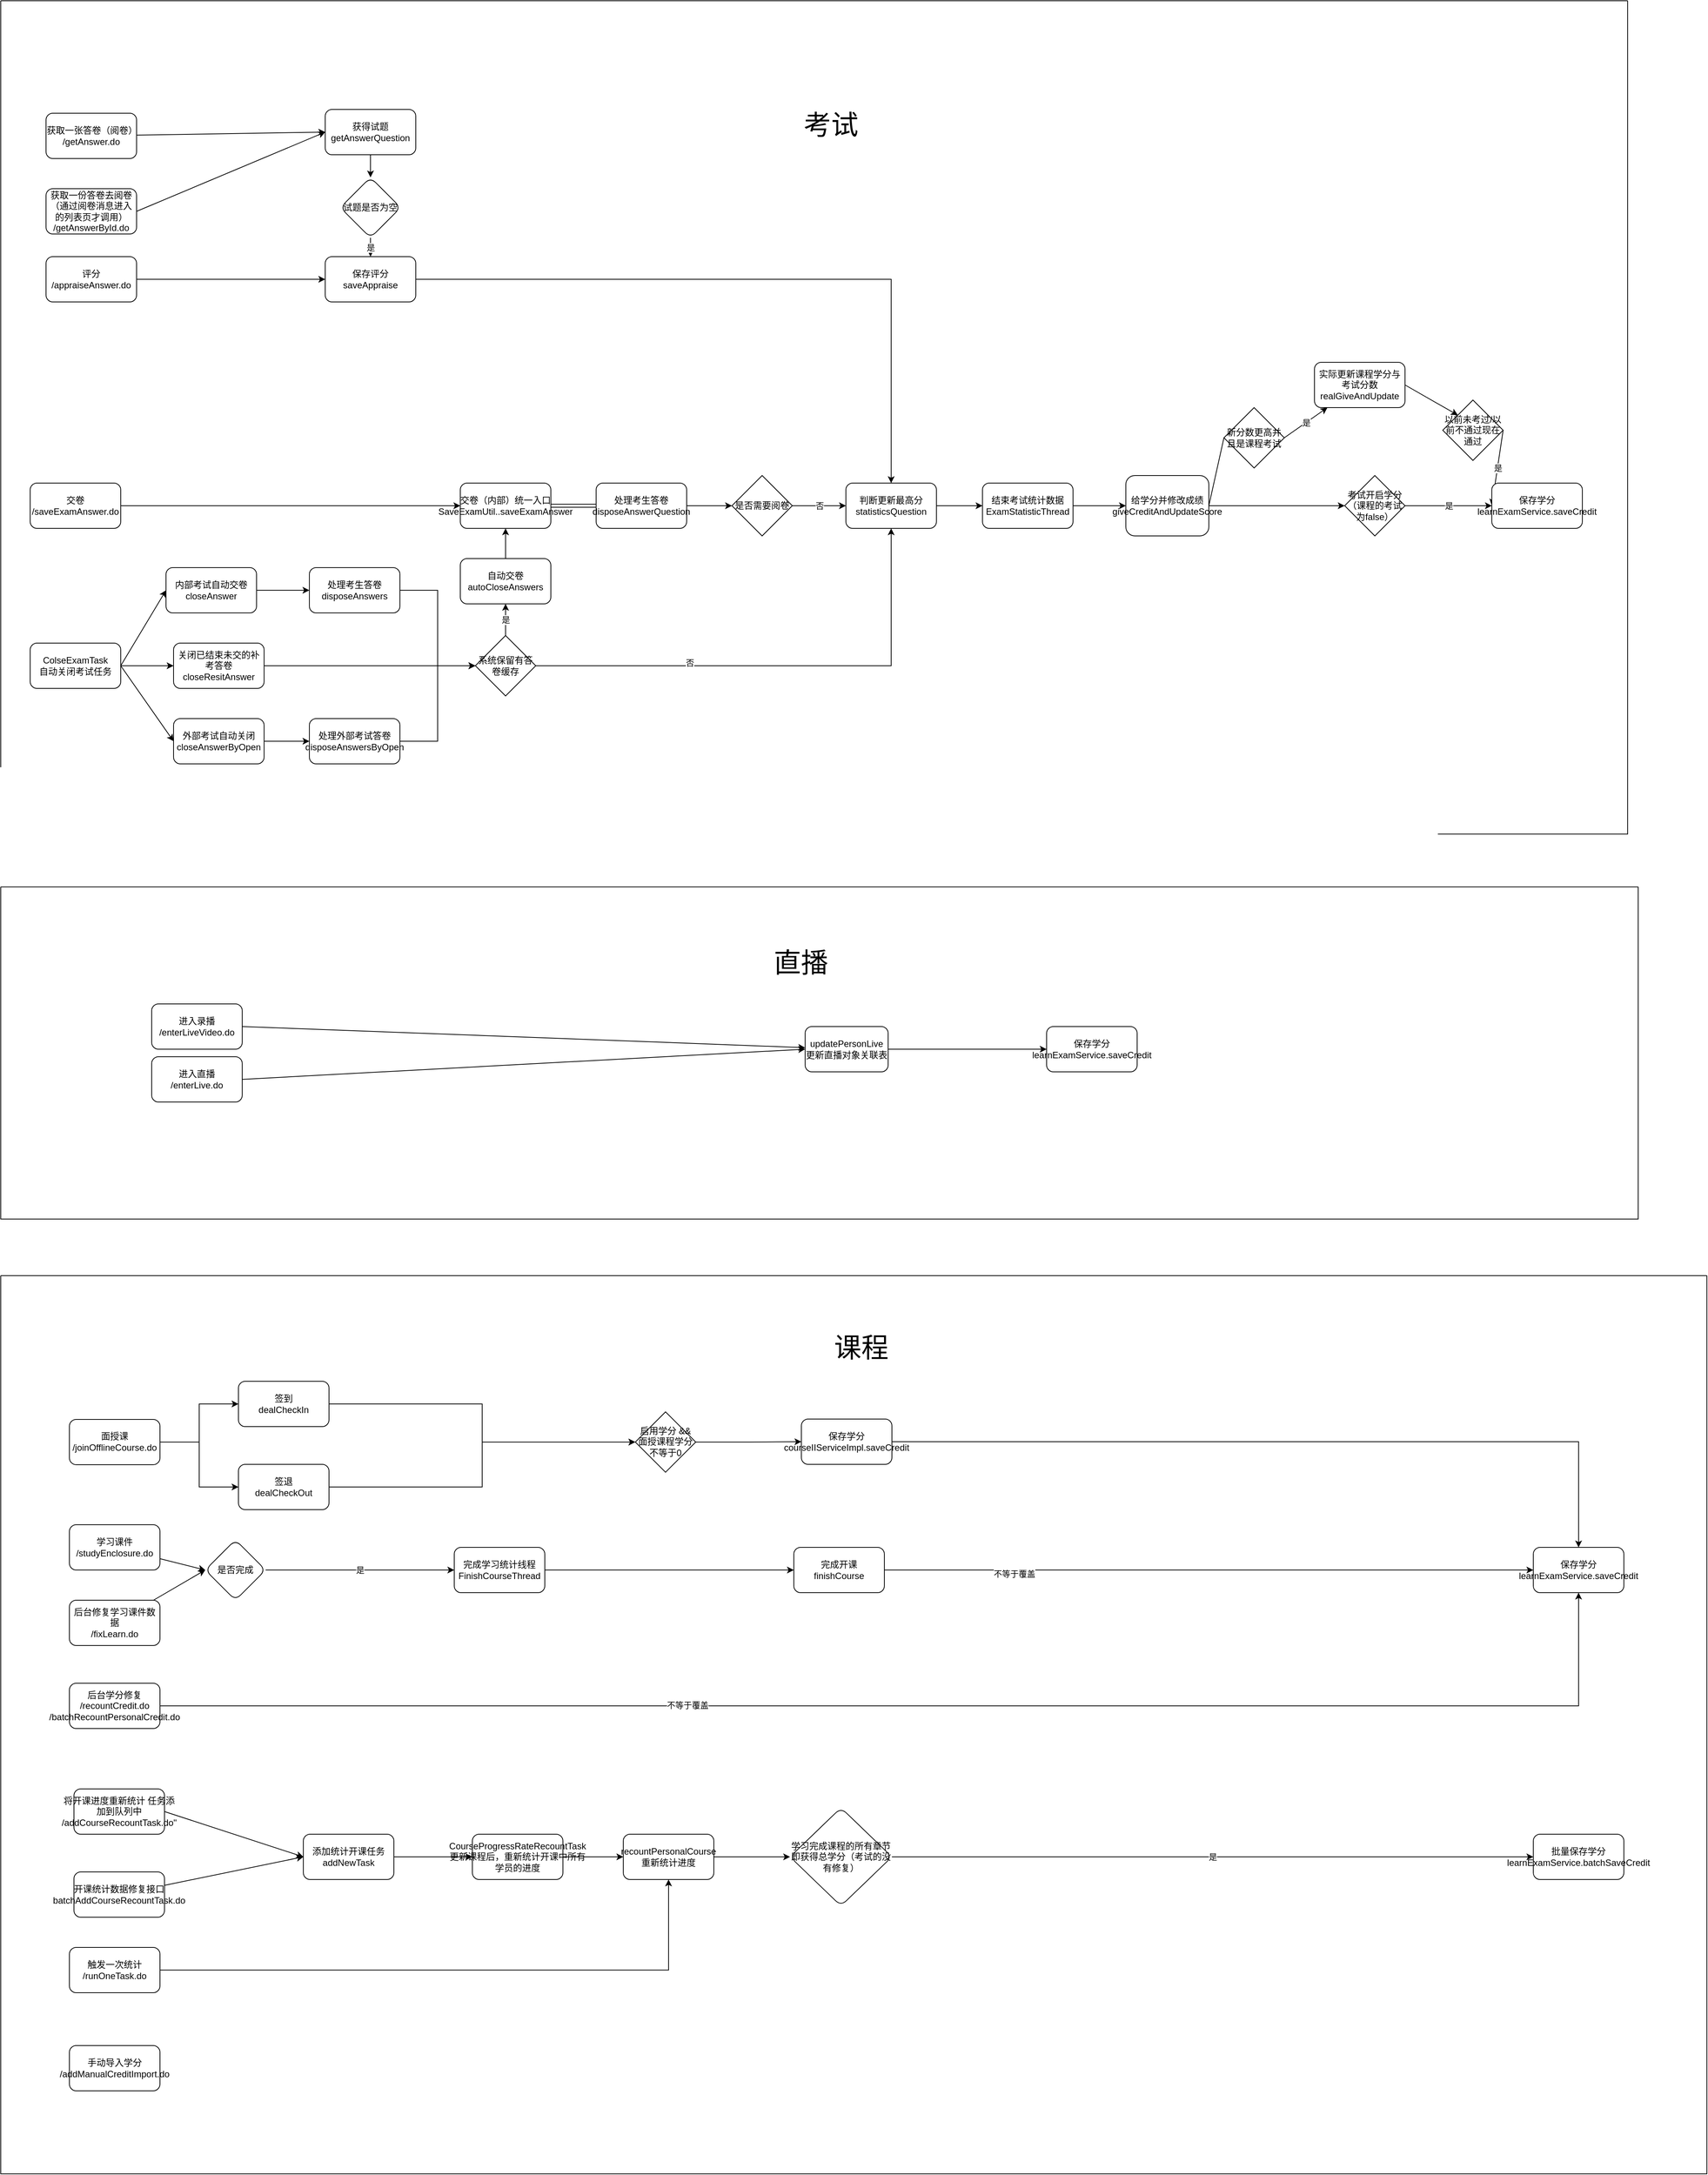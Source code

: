 <mxfile version="20.4.1" type="github">
  <diagram id="C5RBs43oDa-KdzZeNtuy" name="Page-1">
    <mxGraphModel dx="2310" dy="1950" grid="1" gridSize="10" guides="1" tooltips="1" connect="1" arrows="1" fold="1" page="1" pageScale="1" pageWidth="827" pageHeight="1169" math="0" shadow="0">
      <root>
        <mxCell id="WIyWlLk6GJQsqaUBKTNV-0" />
        <mxCell id="WIyWlLk6GJQsqaUBKTNV-1" parent="WIyWlLk6GJQsqaUBKTNV-0" />
        <mxCell id="8mMa-AUoAhSqoS-cGCmm-24" value="" style="swimlane;startSize=0;" vertex="1" parent="WIyWlLk6GJQsqaUBKTNV-1">
          <mxGeometry x="-100" y="-1104" width="2156" height="1104" as="geometry" />
        </mxCell>
        <mxCell id="YpZg7sOVD0JztThVLLUV-2" value="&lt;div&gt;获取一张答卷（阅卷）&lt;/div&gt;&lt;div&gt;/getAnswer.do&lt;/div&gt;" style="whiteSpace=wrap;html=1;rounded=1;glass=0;strokeWidth=1;shadow=0;" parent="8mMa-AUoAhSqoS-cGCmm-24" vertex="1">
          <mxGeometry x="60" y="149" width="120" height="60" as="geometry" />
        </mxCell>
        <mxCell id="YpZg7sOVD0JztThVLLUV-4" value="获取一份答卷去阅卷（通过阅卷消息进入的列表页才调用）&#xa;/getAnswerById.do" style="whiteSpace=wrap;html=1;rounded=1;glass=0;strokeWidth=1;shadow=0;" parent="8mMa-AUoAhSqoS-cGCmm-24" vertex="1">
          <mxGeometry x="60" y="249" width="120" height="60" as="geometry" />
        </mxCell>
        <mxCell id="YpZg7sOVD0JztThVLLUV-9" value="获得试题getAnswerQuestion" style="rounded=1;whiteSpace=wrap;html=1;" parent="8mMa-AUoAhSqoS-cGCmm-24" vertex="1">
          <mxGeometry x="430" y="144" width="120" height="60" as="geometry" />
        </mxCell>
        <mxCell id="YpZg7sOVD0JztThVLLUV-20" style="edgeStyle=none;rounded=0;orthogonalLoop=1;jettySize=auto;html=1;entryX=0;entryY=0.5;entryDx=0;entryDy=0;" parent="8mMa-AUoAhSqoS-cGCmm-24" source="YpZg7sOVD0JztThVLLUV-2" target="YpZg7sOVD0JztThVLLUV-9" edge="1">
          <mxGeometry relative="1" as="geometry" />
        </mxCell>
        <mxCell id="YpZg7sOVD0JztThVLLUV-21" style="edgeStyle=none;rounded=0;orthogonalLoop=1;jettySize=auto;html=1;exitX=1;exitY=0.5;exitDx=0;exitDy=0;entryX=0;entryY=0.5;entryDx=0;entryDy=0;" parent="8mMa-AUoAhSqoS-cGCmm-24" source="YpZg7sOVD0JztThVLLUV-4" target="YpZg7sOVD0JztThVLLUV-9" edge="1">
          <mxGeometry relative="1" as="geometry">
            <mxPoint x="576" y="169" as="targetPoint" />
          </mxGeometry>
        </mxCell>
        <mxCell id="YpZg7sOVD0JztThVLLUV-12" value="试题是否为空" style="rhombus;whiteSpace=wrap;html=1;rounded=1;" parent="8mMa-AUoAhSqoS-cGCmm-24" vertex="1">
          <mxGeometry x="450" y="234" width="80" height="80" as="geometry" />
        </mxCell>
        <mxCell id="YpZg7sOVD0JztThVLLUV-13" value="" style="edgeStyle=none;rounded=0;orthogonalLoop=1;jettySize=auto;html=1;" parent="8mMa-AUoAhSqoS-cGCmm-24" source="YpZg7sOVD0JztThVLLUV-9" target="YpZg7sOVD0JztThVLLUV-12" edge="1">
          <mxGeometry relative="1" as="geometry" />
        </mxCell>
        <mxCell id="YpZg7sOVD0JztThVLLUV-14" value="保存评分saveAppraise" style="whiteSpace=wrap;html=1;rounded=1;" parent="8mMa-AUoAhSqoS-cGCmm-24" vertex="1">
          <mxGeometry x="430" y="339" width="120" height="60" as="geometry" />
        </mxCell>
        <mxCell id="YpZg7sOVD0JztThVLLUV-15" value="是" style="edgeStyle=none;rounded=0;orthogonalLoop=1;jettySize=auto;html=1;" parent="8mMa-AUoAhSqoS-cGCmm-24" source="YpZg7sOVD0JztThVLLUV-12" target="YpZg7sOVD0JztThVLLUV-14" edge="1">
          <mxGeometry relative="1" as="geometry" />
        </mxCell>
        <mxCell id="YpZg7sOVD0JztThVLLUV-22" style="edgeStyle=none;rounded=0;orthogonalLoop=1;jettySize=auto;html=1;exitX=1;exitY=0.5;exitDx=0;exitDy=0;entryX=0;entryY=0.5;entryDx=0;entryDy=0;" parent="8mMa-AUoAhSqoS-cGCmm-24" source="YpZg7sOVD0JztThVLLUV-18" target="YpZg7sOVD0JztThVLLUV-14" edge="1">
          <mxGeometry relative="1" as="geometry" />
        </mxCell>
        <mxCell id="YpZg7sOVD0JztThVLLUV-18" value="评分&lt;br&gt;/appraiseAnswer.do" style="rounded=1;whiteSpace=wrap;html=1;" parent="8mMa-AUoAhSqoS-cGCmm-24" vertex="1">
          <mxGeometry x="60" y="339" width="120" height="60" as="geometry" />
        </mxCell>
        <mxCell id="YpZg7sOVD0JztThVLLUV-23" value="判断更新最高分&lt;br&gt;statisticsQuestion" style="whiteSpace=wrap;html=1;rounded=1;" parent="8mMa-AUoAhSqoS-cGCmm-24" vertex="1">
          <mxGeometry x="1120" y="639" width="120" height="60" as="geometry" />
        </mxCell>
        <mxCell id="YpZg7sOVD0JztThVLLUV-24" value="" style="edgeStyle=orthogonalEdgeStyle;rounded=0;orthogonalLoop=1;jettySize=auto;html=1;" parent="8mMa-AUoAhSqoS-cGCmm-24" source="YpZg7sOVD0JztThVLLUV-14" target="YpZg7sOVD0JztThVLLUV-23" edge="1">
          <mxGeometry relative="1" as="geometry" />
        </mxCell>
        <mxCell id="YpZg7sOVD0JztThVLLUV-25" value="&lt;div&gt;结束考试统计数据&lt;/div&gt;&lt;div&gt;ExamStatisticThread&lt;/div&gt;" style="whiteSpace=wrap;html=1;rounded=1;" parent="8mMa-AUoAhSqoS-cGCmm-24" vertex="1">
          <mxGeometry x="1301" y="639" width="120" height="60" as="geometry" />
        </mxCell>
        <mxCell id="YpZg7sOVD0JztThVLLUV-26" value="" style="edgeStyle=none;rounded=0;orthogonalLoop=1;jettySize=auto;html=1;" parent="8mMa-AUoAhSqoS-cGCmm-24" source="YpZg7sOVD0JztThVLLUV-23" target="YpZg7sOVD0JztThVLLUV-25" edge="1">
          <mxGeometry relative="1" as="geometry" />
        </mxCell>
        <mxCell id="YpZg7sOVD0JztThVLLUV-27" value="给学分并修改成绩&lt;br&gt;giveCreditAndUpdateScore" style="rounded=1;whiteSpace=wrap;html=1;" parent="8mMa-AUoAhSqoS-cGCmm-24" vertex="1">
          <mxGeometry x="1491" y="629" width="110" height="80" as="geometry" />
        </mxCell>
        <mxCell id="YpZg7sOVD0JztThVLLUV-28" value="" style="edgeStyle=none;rounded=0;orthogonalLoop=1;jettySize=auto;html=1;" parent="8mMa-AUoAhSqoS-cGCmm-24" source="YpZg7sOVD0JztThVLLUV-25" target="YpZg7sOVD0JztThVLLUV-27" edge="1">
          <mxGeometry relative="1" as="geometry" />
        </mxCell>
        <mxCell id="YpZg7sOVD0JztThVLLUV-51" value="实际更新课程学分与考试分数&lt;br&gt;realGiveAndUpdate" style="rounded=1;whiteSpace=wrap;html=1;" parent="8mMa-AUoAhSqoS-cGCmm-24" vertex="1">
          <mxGeometry x="1741" y="479" width="120" height="60" as="geometry" />
        </mxCell>
        <mxCell id="YpZg7sOVD0JztThVLLUV-61" value="是" style="edgeStyle=none;rounded=0;orthogonalLoop=1;jettySize=auto;html=1;exitX=1;exitY=0.5;exitDx=0;exitDy=0;" parent="8mMa-AUoAhSqoS-cGCmm-24" source="YpZg7sOVD0JztThVLLUV-59" target="YpZg7sOVD0JztThVLLUV-51" edge="1">
          <mxGeometry relative="1" as="geometry" />
        </mxCell>
        <mxCell id="YpZg7sOVD0JztThVLLUV-59" value="新分数更高并且是课程考试" style="rhombus;whiteSpace=wrap;html=1;" parent="8mMa-AUoAhSqoS-cGCmm-24" vertex="1">
          <mxGeometry x="1621" y="539" width="80" height="80" as="geometry" />
        </mxCell>
        <mxCell id="YpZg7sOVD0JztThVLLUV-60" value="" style="edgeStyle=none;rounded=0;orthogonalLoop=1;jettySize=auto;html=1;exitX=1;exitY=0.5;exitDx=0;exitDy=0;entryX=0;entryY=0.5;entryDx=0;entryDy=0;endArrow=none;" parent="8mMa-AUoAhSqoS-cGCmm-24" source="YpZg7sOVD0JztThVLLUV-27" target="YpZg7sOVD0JztThVLLUV-59" edge="1">
          <mxGeometry relative="1" as="geometry">
            <mxPoint x="1601" y="669" as="sourcePoint" />
            <mxPoint x="1766" y="839" as="targetPoint" />
          </mxGeometry>
        </mxCell>
        <mxCell id="YpZg7sOVD0JztThVLLUV-135" value="交卷&lt;br&gt;/saveExamAnswer.do" style="rounded=1;whiteSpace=wrap;html=1;" parent="8mMa-AUoAhSqoS-cGCmm-24" vertex="1">
          <mxGeometry x="39" y="639" width="120" height="60" as="geometry" />
        </mxCell>
        <mxCell id="YpZg7sOVD0JztThVLLUV-136" value="交卷（内部）统一入口&lt;br&gt;SaveExamUtil..saveExamAnswer" style="whiteSpace=wrap;html=1;rounded=1;" parent="8mMa-AUoAhSqoS-cGCmm-24" vertex="1">
          <mxGeometry x="609" y="639" width="120" height="60" as="geometry" />
        </mxCell>
        <mxCell id="YpZg7sOVD0JztThVLLUV-137" value="" style="edgeStyle=none;rounded=0;orthogonalLoop=1;jettySize=auto;html=1;" parent="8mMa-AUoAhSqoS-cGCmm-24" source="YpZg7sOVD0JztThVLLUV-135" target="YpZg7sOVD0JztThVLLUV-136" edge="1">
          <mxGeometry relative="1" as="geometry" />
        </mxCell>
        <mxCell id="YpZg7sOVD0JztThVLLUV-138" value="处理考生答卷&lt;br&gt;disposeAnswerQuestion" style="whiteSpace=wrap;html=1;rounded=1;" parent="8mMa-AUoAhSqoS-cGCmm-24" vertex="1">
          <mxGeometry x="789" y="639" width="120" height="60" as="geometry" />
        </mxCell>
        <mxCell id="YpZg7sOVD0JztThVLLUV-139" value="" style="edgeStyle=none;rounded=0;orthogonalLoop=1;jettySize=auto;html=1;shape=link;" parent="8mMa-AUoAhSqoS-cGCmm-24" source="YpZg7sOVD0JztThVLLUV-136" target="YpZg7sOVD0JztThVLLUV-138" edge="1">
          <mxGeometry relative="1" as="geometry" />
        </mxCell>
        <mxCell id="YpZg7sOVD0JztThVLLUV-145" value="关闭已结束未交的补考答卷&lt;br&gt;closeResitAnswer" style="rounded=1;whiteSpace=wrap;html=1;" parent="8mMa-AUoAhSqoS-cGCmm-24" vertex="1">
          <mxGeometry x="229" y="851" width="120" height="60" as="geometry" />
        </mxCell>
        <mxCell id="YpZg7sOVD0JztThVLLUV-148" style="edgeStyle=none;rounded=0;orthogonalLoop=1;jettySize=auto;html=1;exitX=1;exitY=0.5;exitDx=0;exitDy=0;" parent="8mMa-AUoAhSqoS-cGCmm-24" source="YpZg7sOVD0JztThVLLUV-146" target="YpZg7sOVD0JztThVLLUV-145" edge="1">
          <mxGeometry relative="1" as="geometry" />
        </mxCell>
        <mxCell id="YpZg7sOVD0JztThVLLUV-146" value="ColseExamTask&lt;br&gt;自动关闭考试任务" style="rounded=1;whiteSpace=wrap;html=1;" parent="8mMa-AUoAhSqoS-cGCmm-24" vertex="1">
          <mxGeometry x="39" y="851" width="120" height="60" as="geometry" />
        </mxCell>
        <mxCell id="YpZg7sOVD0JztThVLLUV-150" value="内部考试自动交卷&lt;br&gt;closeAnswer" style="rounded=1;whiteSpace=wrap;html=1;" parent="8mMa-AUoAhSqoS-cGCmm-24" vertex="1">
          <mxGeometry x="219" y="751" width="120" height="60" as="geometry" />
        </mxCell>
        <mxCell id="YpZg7sOVD0JztThVLLUV-151" style="edgeStyle=none;rounded=0;orthogonalLoop=1;jettySize=auto;html=1;exitX=1;exitY=0.5;exitDx=0;exitDy=0;entryX=0;entryY=0.5;entryDx=0;entryDy=0;" parent="8mMa-AUoAhSqoS-cGCmm-24" source="YpZg7sOVD0JztThVLLUV-146" target="YpZg7sOVD0JztThVLLUV-150" edge="1">
          <mxGeometry relative="1" as="geometry" />
        </mxCell>
        <mxCell id="YpZg7sOVD0JztThVLLUV-153" value="处理考生答卷&lt;br&gt;disposeAnswers" style="whiteSpace=wrap;html=1;rounded=1;" parent="8mMa-AUoAhSqoS-cGCmm-24" vertex="1">
          <mxGeometry x="409" y="751" width="120" height="60" as="geometry" />
        </mxCell>
        <mxCell id="YpZg7sOVD0JztThVLLUV-154" value="" style="edgeStyle=orthogonalEdgeStyle;rounded=0;orthogonalLoop=1;jettySize=auto;html=1;" parent="8mMa-AUoAhSqoS-cGCmm-24" source="YpZg7sOVD0JztThVLLUV-150" target="YpZg7sOVD0JztThVLLUV-153" edge="1">
          <mxGeometry relative="1" as="geometry" />
        </mxCell>
        <mxCell id="YpZg7sOVD0JztThVLLUV-157" value="是" style="edgeStyle=orthogonalEdgeStyle;rounded=0;orthogonalLoop=1;jettySize=auto;html=1;entryX=0;entryY=0.5;entryDx=0;entryDy=0;" parent="8mMa-AUoAhSqoS-cGCmm-24" source="YpZg7sOVD0JztThVLLUV-156" target="8mMa-AUoAhSqoS-cGCmm-26" edge="1">
          <mxGeometry relative="1" as="geometry" />
        </mxCell>
        <mxCell id="YpZg7sOVD0JztThVLLUV-156" value="考试开启学分（课程的考试为false）" style="rhombus;whiteSpace=wrap;html=1;" parent="8mMa-AUoAhSqoS-cGCmm-24" vertex="1">
          <mxGeometry x="1781" y="629" width="80" height="80" as="geometry" />
        </mxCell>
        <mxCell id="YpZg7sOVD0JztThVLLUV-30" value="" style="edgeStyle=none;rounded=0;orthogonalLoop=1;jettySize=auto;html=1;entryX=0;entryY=0.5;entryDx=0;entryDy=0;" parent="8mMa-AUoAhSqoS-cGCmm-24" source="YpZg7sOVD0JztThVLLUV-27" target="YpZg7sOVD0JztThVLLUV-156" edge="1">
          <mxGeometry relative="1" as="geometry" />
        </mxCell>
        <mxCell id="YpZg7sOVD0JztThVLLUV-162" value="否" style="rounded=0;orthogonalLoop=1;jettySize=auto;html=1;entryX=0;entryY=0.5;entryDx=0;entryDy=0;exitX=1;exitY=0.5;exitDx=0;exitDy=0;" parent="8mMa-AUoAhSqoS-cGCmm-24" source="YpZg7sOVD0JztThVLLUV-161" target="YpZg7sOVD0JztThVLLUV-23" edge="1">
          <mxGeometry relative="1" as="geometry">
            <mxPoint x="1040" y="629" as="sourcePoint" />
          </mxGeometry>
        </mxCell>
        <mxCell id="YpZg7sOVD0JztThVLLUV-161" value="是否需要阅卷" style="rhombus;whiteSpace=wrap;html=1;" parent="8mMa-AUoAhSqoS-cGCmm-24" vertex="1">
          <mxGeometry x="969" y="629" width="80" height="80" as="geometry" />
        </mxCell>
        <mxCell id="YpZg7sOVD0JztThVLLUV-142" style="edgeStyle=none;rounded=0;orthogonalLoop=1;jettySize=auto;html=1;exitX=1;exitY=0.5;exitDx=0;exitDy=0;entryX=0;entryY=0.5;entryDx=0;entryDy=0;" parent="8mMa-AUoAhSqoS-cGCmm-24" source="YpZg7sOVD0JztThVLLUV-138" target="YpZg7sOVD0JztThVLLUV-161" edge="1">
          <mxGeometry relative="1" as="geometry" />
        </mxCell>
        <mxCell id="YpZg7sOVD0JztThVLLUV-165" value="是" style="edgeStyle=none;rounded=0;orthogonalLoop=1;jettySize=auto;html=1;exitX=1;exitY=0.5;exitDx=0;exitDy=0;entryX=0;entryY=0.5;entryDx=0;entryDy=0;" parent="8mMa-AUoAhSqoS-cGCmm-24" source="YpZg7sOVD0JztThVLLUV-163" target="8mMa-AUoAhSqoS-cGCmm-26" edge="1">
          <mxGeometry relative="1" as="geometry" />
        </mxCell>
        <mxCell id="YpZg7sOVD0JztThVLLUV-163" value="以前未考过/以前不通过现在通过" style="rhombus;whiteSpace=wrap;html=1;" parent="8mMa-AUoAhSqoS-cGCmm-24" vertex="1">
          <mxGeometry x="1911" y="529" width="80" height="80" as="geometry" />
        </mxCell>
        <mxCell id="YpZg7sOVD0JztThVLLUV-63" style="edgeStyle=none;rounded=0;orthogonalLoop=1;jettySize=auto;html=1;exitX=1;exitY=0.5;exitDx=0;exitDy=0;entryX=0;entryY=0;entryDx=0;entryDy=0;" parent="8mMa-AUoAhSqoS-cGCmm-24" source="YpZg7sOVD0JztThVLLUV-51" target="YpZg7sOVD0JztThVLLUV-163" edge="1">
          <mxGeometry relative="1" as="geometry" />
        </mxCell>
        <mxCell id="8mMa-AUoAhSqoS-cGCmm-3" value="外部考试自动关闭&lt;br&gt;closeAnswerByOpen" style="rounded=1;whiteSpace=wrap;html=1;" vertex="1" parent="8mMa-AUoAhSqoS-cGCmm-24">
          <mxGeometry x="229" y="951" width="120" height="60" as="geometry" />
        </mxCell>
        <mxCell id="8mMa-AUoAhSqoS-cGCmm-4" style="rounded=0;orthogonalLoop=1;jettySize=auto;html=1;exitX=1;exitY=0.5;exitDx=0;exitDy=0;entryX=0;entryY=0.5;entryDx=0;entryDy=0;" edge="1" parent="8mMa-AUoAhSqoS-cGCmm-24" source="YpZg7sOVD0JztThVLLUV-146" target="8mMa-AUoAhSqoS-cGCmm-3">
          <mxGeometry relative="1" as="geometry" />
        </mxCell>
        <mxCell id="8mMa-AUoAhSqoS-cGCmm-6" value="处理外部考试答卷&lt;br&gt;disposeAnswersByOpen" style="whiteSpace=wrap;html=1;rounded=1;" vertex="1" parent="8mMa-AUoAhSqoS-cGCmm-24">
          <mxGeometry x="409" y="951" width="120" height="60" as="geometry" />
        </mxCell>
        <mxCell id="8mMa-AUoAhSqoS-cGCmm-7" value="" style="edgeStyle=none;rounded=0;orthogonalLoop=1;jettySize=auto;html=1;" edge="1" parent="8mMa-AUoAhSqoS-cGCmm-24" source="8mMa-AUoAhSqoS-cGCmm-3" target="8mMa-AUoAhSqoS-cGCmm-6">
          <mxGeometry relative="1" as="geometry" />
        </mxCell>
        <mxCell id="8mMa-AUoAhSqoS-cGCmm-18" style="edgeStyle=orthogonalEdgeStyle;rounded=0;orthogonalLoop=1;jettySize=auto;html=1;exitX=0.5;exitY=0;exitDx=0;exitDy=0;" edge="1" parent="8mMa-AUoAhSqoS-cGCmm-24" source="8mMa-AUoAhSqoS-cGCmm-9" target="YpZg7sOVD0JztThVLLUV-136">
          <mxGeometry relative="1" as="geometry" />
        </mxCell>
        <mxCell id="8mMa-AUoAhSqoS-cGCmm-9" value="自动交卷&lt;br&gt;autoCloseAnswers" style="rounded=1;whiteSpace=wrap;html=1;" vertex="1" parent="8mMa-AUoAhSqoS-cGCmm-24">
          <mxGeometry x="609" y="739" width="120" height="60" as="geometry" />
        </mxCell>
        <mxCell id="8mMa-AUoAhSqoS-cGCmm-15" value="是" style="edgeStyle=orthogonalEdgeStyle;rounded=0;orthogonalLoop=1;jettySize=auto;html=1;exitX=0.5;exitY=0;exitDx=0;exitDy=0;entryX=0.5;entryY=1;entryDx=0;entryDy=0;" edge="1" parent="8mMa-AUoAhSqoS-cGCmm-24" source="8mMa-AUoAhSqoS-cGCmm-10" target="8mMa-AUoAhSqoS-cGCmm-9">
          <mxGeometry relative="1" as="geometry" />
        </mxCell>
        <mxCell id="8mMa-AUoAhSqoS-cGCmm-16" style="edgeStyle=orthogonalEdgeStyle;rounded=0;orthogonalLoop=1;jettySize=auto;html=1;exitX=1;exitY=0.5;exitDx=0;exitDy=0;entryX=0.5;entryY=1;entryDx=0;entryDy=0;" edge="1" parent="8mMa-AUoAhSqoS-cGCmm-24" source="8mMa-AUoAhSqoS-cGCmm-10" target="YpZg7sOVD0JztThVLLUV-23">
          <mxGeometry relative="1" as="geometry" />
        </mxCell>
        <mxCell id="8mMa-AUoAhSqoS-cGCmm-17" value="否" style="edgeLabel;html=1;align=center;verticalAlign=middle;resizable=0;points=[];" vertex="1" connectable="0" parent="8mMa-AUoAhSqoS-cGCmm-16">
          <mxGeometry x="-0.375" y="4" relative="1" as="geometry">
            <mxPoint as="offset" />
          </mxGeometry>
        </mxCell>
        <mxCell id="8mMa-AUoAhSqoS-cGCmm-10" value="系统保留有答卷缓存" style="rhombus;whiteSpace=wrap;html=1;" vertex="1" parent="8mMa-AUoAhSqoS-cGCmm-24">
          <mxGeometry x="629" y="841" width="80" height="80" as="geometry" />
        </mxCell>
        <mxCell id="YpZg7sOVD0JztThVLLUV-152" style="edgeStyle=orthogonalEdgeStyle;rounded=0;orthogonalLoop=1;jettySize=auto;html=1;exitX=1;exitY=0.5;exitDx=0;exitDy=0;entryX=0;entryY=0.5;entryDx=0;entryDy=0;" parent="8mMa-AUoAhSqoS-cGCmm-24" source="YpZg7sOVD0JztThVLLUV-145" target="8mMa-AUoAhSqoS-cGCmm-10" edge="1">
          <mxGeometry relative="1" as="geometry" />
        </mxCell>
        <mxCell id="YpZg7sOVD0JztThVLLUV-155" style="edgeStyle=orthogonalEdgeStyle;rounded=0;orthogonalLoop=1;jettySize=auto;html=1;entryX=0;entryY=0.5;entryDx=0;entryDy=0;" parent="8mMa-AUoAhSqoS-cGCmm-24" source="YpZg7sOVD0JztThVLLUV-153" target="8mMa-AUoAhSqoS-cGCmm-10" edge="1">
          <mxGeometry relative="1" as="geometry" />
        </mxCell>
        <mxCell id="8mMa-AUoAhSqoS-cGCmm-8" style="edgeStyle=orthogonalEdgeStyle;rounded=0;orthogonalLoop=1;jettySize=auto;html=1;exitX=1;exitY=0.5;exitDx=0;exitDy=0;entryX=0;entryY=0.5;entryDx=0;entryDy=0;" edge="1" parent="8mMa-AUoAhSqoS-cGCmm-24" source="8mMa-AUoAhSqoS-cGCmm-6" target="8mMa-AUoAhSqoS-cGCmm-10">
          <mxGeometry relative="1" as="geometry" />
        </mxCell>
        <mxCell id="8mMa-AUoAhSqoS-cGCmm-26" value="&lt;div&gt;保存学分&lt;/div&gt;&lt;div&gt;learnExamService.saveCredit&lt;/div&gt;" style="whiteSpace=wrap;html=1;rounded=1;" vertex="1" parent="8mMa-AUoAhSqoS-cGCmm-24">
          <mxGeometry x="1976" y="639" width="120" height="60" as="geometry" />
        </mxCell>
        <mxCell id="8mMa-AUoAhSqoS-cGCmm-28" value="" style="swimlane;startSize=0;fontSize=36;" vertex="1" parent="WIyWlLk6GJQsqaUBKTNV-1">
          <mxGeometry x="-100" y="70" width="2170" height="440" as="geometry" />
        </mxCell>
        <mxCell id="YpZg7sOVD0JztThVLLUV-69" value="进入录播&lt;br&gt;/enterLiveVideo.do" style="rounded=1;whiteSpace=wrap;html=1;" parent="8mMa-AUoAhSqoS-cGCmm-28" vertex="1">
          <mxGeometry x="200" y="155" width="120" height="60" as="geometry" />
        </mxCell>
        <mxCell id="YpZg7sOVD0JztThVLLUV-71" value="进入直播&lt;br&gt;/enterLive.do" style="rounded=1;whiteSpace=wrap;html=1;" parent="8mMa-AUoAhSqoS-cGCmm-28" vertex="1">
          <mxGeometry x="200" y="225" width="120" height="60" as="geometry" />
        </mxCell>
        <mxCell id="YpZg7sOVD0JztThVLLUV-73" value="updatePersonLive&lt;br&gt;更新直播对象关联表" style="rounded=1;whiteSpace=wrap;html=1;" parent="8mMa-AUoAhSqoS-cGCmm-28" vertex="1">
          <mxGeometry x="1066" y="185" width="110" height="60" as="geometry" />
        </mxCell>
        <mxCell id="YpZg7sOVD0JztThVLLUV-72" style="edgeStyle=none;rounded=0;orthogonalLoop=1;jettySize=auto;html=1;exitX=1;exitY=0.5;exitDx=0;exitDy=0;" parent="8mMa-AUoAhSqoS-cGCmm-28" source="YpZg7sOVD0JztThVLLUV-69" target="YpZg7sOVD0JztThVLLUV-73" edge="1">
          <mxGeometry relative="1" as="geometry">
            <mxPoint x="496" y="185.471" as="targetPoint" />
          </mxGeometry>
        </mxCell>
        <mxCell id="YpZg7sOVD0JztThVLLUV-74" style="edgeStyle=none;rounded=0;orthogonalLoop=1;jettySize=auto;html=1;exitX=1;exitY=0.5;exitDx=0;exitDy=0;entryX=0;entryY=0.5;entryDx=0;entryDy=0;" parent="8mMa-AUoAhSqoS-cGCmm-28" source="YpZg7sOVD0JztThVLLUV-71" target="YpZg7sOVD0JztThVLLUV-73" edge="1">
          <mxGeometry relative="1" as="geometry" />
        </mxCell>
        <mxCell id="8mMa-AUoAhSqoS-cGCmm-29" value="&lt;div&gt;保存学分&lt;/div&gt;&lt;div&gt;learnExamService.saveCredit&lt;/div&gt;" style="whiteSpace=wrap;html=1;rounded=1;" vertex="1" parent="8mMa-AUoAhSqoS-cGCmm-28">
          <mxGeometry x="1386" y="185" width="120" height="60" as="geometry" />
        </mxCell>
        <mxCell id="8mMa-AUoAhSqoS-cGCmm-32" style="edgeStyle=orthogonalEdgeStyle;rounded=0;orthogonalLoop=1;jettySize=auto;html=1;exitX=1;exitY=0.5;exitDx=0;exitDy=0;entryX=0;entryY=0.5;entryDx=0;entryDy=0;fontSize=36;" edge="1" parent="8mMa-AUoAhSqoS-cGCmm-28" source="YpZg7sOVD0JztThVLLUV-73" target="8mMa-AUoAhSqoS-cGCmm-29">
          <mxGeometry relative="1" as="geometry" />
        </mxCell>
        <mxCell id="8mMa-AUoAhSqoS-cGCmm-40" value="直播" style="text;html=1;align=center;verticalAlign=middle;resizable=0;points=[];autosize=1;strokeColor=none;fillColor=none;fontSize=36;" vertex="1" parent="8mMa-AUoAhSqoS-cGCmm-28">
          <mxGeometry x="1010" y="70" width="100" height="60" as="geometry" />
        </mxCell>
        <mxCell id="8mMa-AUoAhSqoS-cGCmm-36" value="" style="swimlane;startSize=0;fontSize=36;" vertex="1" parent="WIyWlLk6GJQsqaUBKTNV-1">
          <mxGeometry x="-100" y="585" width="2261" height="1190" as="geometry" />
        </mxCell>
        <mxCell id="YpZg7sOVD0JztThVLLUV-32" value="完成学习统计线程FinishCourseThread" style="whiteSpace=wrap;html=1;rounded=1;glass=0;strokeWidth=1;shadow=0;" parent="8mMa-AUoAhSqoS-cGCmm-36" vertex="1">
          <mxGeometry x="601" y="360" width="120" height="60" as="geometry" />
        </mxCell>
        <mxCell id="YpZg7sOVD0JztThVLLUV-34" value="学习课件&lt;br&gt;/studyEnclosure.do" style="rounded=1;whiteSpace=wrap;html=1;" parent="8mMa-AUoAhSqoS-cGCmm-36" vertex="1">
          <mxGeometry x="91" y="330" width="120" height="60" as="geometry" />
        </mxCell>
        <mxCell id="YpZg7sOVD0JztThVLLUV-78" value="是" style="edgeStyle=orthogonalEdgeStyle;rounded=0;orthogonalLoop=1;jettySize=auto;html=1;exitX=1;exitY=0.5;exitDx=0;exitDy=0;" parent="8mMa-AUoAhSqoS-cGCmm-36" source="YpZg7sOVD0JztThVLLUV-35" target="YpZg7sOVD0JztThVLLUV-32" edge="1">
          <mxGeometry relative="1" as="geometry" />
        </mxCell>
        <mxCell id="YpZg7sOVD0JztThVLLUV-35" value="是否完成" style="rhombus;whiteSpace=wrap;html=1;rounded=1;" parent="8mMa-AUoAhSqoS-cGCmm-36" vertex="1">
          <mxGeometry x="271" y="350" width="80" height="80" as="geometry" />
        </mxCell>
        <mxCell id="YpZg7sOVD0JztThVLLUV-36" value="" style="edgeStyle=none;rounded=0;orthogonalLoop=1;jettySize=auto;html=1;entryX=0;entryY=0.5;entryDx=0;entryDy=0;" parent="8mMa-AUoAhSqoS-cGCmm-36" source="YpZg7sOVD0JztThVLLUV-34" target="YpZg7sOVD0JztThVLLUV-35" edge="1">
          <mxGeometry relative="1" as="geometry">
            <mxPoint x="271" y="360" as="targetPoint" />
          </mxGeometry>
        </mxCell>
        <mxCell id="YpZg7sOVD0JztThVLLUV-76" style="edgeStyle=orthogonalEdgeStyle;rounded=0;orthogonalLoop=1;jettySize=auto;html=1;exitX=1;exitY=0.5;exitDx=0;exitDy=0;entryX=0.5;entryY=1;entryDx=0;entryDy=0;" parent="8mMa-AUoAhSqoS-cGCmm-36" source="YpZg7sOVD0JztThVLLUV-48" target="YpZg7sOVD0JztThVLLUV-29" edge="1">
          <mxGeometry relative="1" as="geometry" />
        </mxCell>
        <mxCell id="8mMa-AUoAhSqoS-cGCmm-0" value="不等于覆盖" style="edgeLabel;html=1;align=center;verticalAlign=middle;resizable=0;points=[];" vertex="1" connectable="0" parent="YpZg7sOVD0JztThVLLUV-76">
          <mxGeometry x="-0.312" y="1" relative="1" as="geometry">
            <mxPoint as="offset" />
          </mxGeometry>
        </mxCell>
        <mxCell id="YpZg7sOVD0JztThVLLUV-48" value="后台学分修复&lt;br&gt;/recountCredit.do&lt;br&gt;/batchRecountPersonalCredit.do" style="rounded=1;whiteSpace=wrap;html=1;" parent="8mMa-AUoAhSqoS-cGCmm-36" vertex="1">
          <mxGeometry x="91" y="540" width="120" height="60" as="geometry" />
        </mxCell>
        <mxCell id="YpZg7sOVD0JztThVLLUV-93" style="edgeStyle=orthogonalEdgeStyle;rounded=0;orthogonalLoop=1;jettySize=auto;html=1;exitX=1;exitY=0.5;exitDx=0;exitDy=0;entryX=0.5;entryY=0;entryDx=0;entryDy=0;" parent="8mMa-AUoAhSqoS-cGCmm-36" source="YpZg7sOVD0JztThVLLUV-79" target="YpZg7sOVD0JztThVLLUV-29" edge="1">
          <mxGeometry relative="1" as="geometry" />
        </mxCell>
        <mxCell id="YpZg7sOVD0JztThVLLUV-79" value="保存学分&lt;br&gt;courseIIServiceImpl.saveCredit" style="rounded=1;whiteSpace=wrap;html=1;" parent="8mMa-AUoAhSqoS-cGCmm-36" vertex="1">
          <mxGeometry x="1061" y="190" width="120" height="60" as="geometry" />
        </mxCell>
        <mxCell id="YpZg7sOVD0JztThVLLUV-81" value="面授课&lt;br&gt;/joinOfflineCourse.do" style="rounded=1;whiteSpace=wrap;html=1;" parent="8mMa-AUoAhSqoS-cGCmm-36" vertex="1">
          <mxGeometry x="91" y="190.471" width="120" height="60" as="geometry" />
        </mxCell>
        <mxCell id="YpZg7sOVD0JztThVLLUV-84" value="签到&lt;br&gt;dealCheckIn" style="rounded=1;whiteSpace=wrap;html=1;" parent="8mMa-AUoAhSqoS-cGCmm-36" vertex="1">
          <mxGeometry x="315" y="140" width="120" height="60" as="geometry" />
        </mxCell>
        <mxCell id="YpZg7sOVD0JztThVLLUV-83" style="edgeStyle=orthogonalEdgeStyle;rounded=0;orthogonalLoop=1;jettySize=auto;html=1;exitX=1;exitY=0.5;exitDx=0;exitDy=0;" parent="8mMa-AUoAhSqoS-cGCmm-36" source="YpZg7sOVD0JztThVLLUV-81" target="YpZg7sOVD0JztThVLLUV-84" edge="1">
          <mxGeometry relative="1" as="geometry">
            <mxPoint x="291" y="190" as="targetPoint" />
          </mxGeometry>
        </mxCell>
        <mxCell id="YpZg7sOVD0JztThVLLUV-91" style="edgeStyle=orthogonalEdgeStyle;rounded=0;orthogonalLoop=1;jettySize=auto;html=1;exitX=1;exitY=0.5;exitDx=0;exitDy=0;startArrow=none;" parent="8mMa-AUoAhSqoS-cGCmm-36" source="YpZg7sOVD0JztThVLLUV-94" target="YpZg7sOVD0JztThVLLUV-79" edge="1">
          <mxGeometry relative="1" as="geometry" />
        </mxCell>
        <mxCell id="YpZg7sOVD0JztThVLLUV-86" value="签退&lt;br&gt;dealCheckOut" style="rounded=1;whiteSpace=wrap;html=1;" parent="8mMa-AUoAhSqoS-cGCmm-36" vertex="1">
          <mxGeometry x="315" y="250" width="120" height="60" as="geometry" />
        </mxCell>
        <mxCell id="YpZg7sOVD0JztThVLLUV-85" style="edgeStyle=orthogonalEdgeStyle;rounded=0;orthogonalLoop=1;jettySize=auto;html=1;exitX=1;exitY=0.5;exitDx=0;exitDy=0;" parent="8mMa-AUoAhSqoS-cGCmm-36" source="YpZg7sOVD0JztThVLLUV-81" target="YpZg7sOVD0JztThVLLUV-86" edge="1">
          <mxGeometry relative="1" as="geometry">
            <mxPoint x="311" y="290" as="targetPoint" />
          </mxGeometry>
        </mxCell>
        <mxCell id="YpZg7sOVD0JztThVLLUV-94" value="启用学分 &amp;amp;&amp;amp; 面授课程学分不等于0" style="rhombus;whiteSpace=wrap;html=1;" parent="8mMa-AUoAhSqoS-cGCmm-36" vertex="1">
          <mxGeometry x="841" y="180.47" width="80" height="80" as="geometry" />
        </mxCell>
        <mxCell id="YpZg7sOVD0JztThVLLUV-97" style="edgeStyle=orthogonalEdgeStyle;rounded=0;orthogonalLoop=1;jettySize=auto;html=1;exitX=1;exitY=0.25;exitDx=0;exitDy=0;entryX=0;entryY=0.5;entryDx=0;entryDy=0;" parent="8mMa-AUoAhSqoS-cGCmm-36" source="YpZg7sOVD0JztThVLLUV-84" target="YpZg7sOVD0JztThVLLUV-94" edge="1">
          <mxGeometry relative="1" as="geometry">
            <Array as="points">
              <mxPoint x="435" y="170" />
              <mxPoint x="638" y="170" />
              <mxPoint x="638" y="220" />
            </Array>
          </mxGeometry>
        </mxCell>
        <mxCell id="YpZg7sOVD0JztThVLLUV-96" style="edgeStyle=orthogonalEdgeStyle;rounded=0;orthogonalLoop=1;jettySize=auto;html=1;exitX=1;exitY=0.5;exitDx=0;exitDy=0;entryX=0;entryY=0.5;entryDx=0;entryDy=0;" parent="8mMa-AUoAhSqoS-cGCmm-36" source="YpZg7sOVD0JztThVLLUV-86" target="YpZg7sOVD0JztThVLLUV-94" edge="1">
          <mxGeometry relative="1" as="geometry" />
        </mxCell>
        <mxCell id="YpZg7sOVD0JztThVLLUV-106" style="edgeStyle=orthogonalEdgeStyle;rounded=0;orthogonalLoop=1;jettySize=auto;html=1;exitX=1;exitY=0.5;exitDx=0;exitDy=0;entryX=0;entryY=0.5;entryDx=0;entryDy=0;" parent="8mMa-AUoAhSqoS-cGCmm-36" source="YpZg7sOVD0JztThVLLUV-101" target="YpZg7sOVD0JztThVLLUV-29" edge="1">
          <mxGeometry relative="1" as="geometry" />
        </mxCell>
        <mxCell id="8mMa-AUoAhSqoS-cGCmm-1" value="不等于覆盖" style="edgeLabel;html=1;align=center;verticalAlign=middle;resizable=0;points=[];" vertex="1" connectable="0" parent="YpZg7sOVD0JztThVLLUV-106">
          <mxGeometry x="-0.6" y="-5" relative="1" as="geometry">
            <mxPoint as="offset" />
          </mxGeometry>
        </mxCell>
        <mxCell id="YpZg7sOVD0JztThVLLUV-101" value="完成开课&lt;br&gt;finishCourse" style="whiteSpace=wrap;html=1;rounded=1;glass=0;strokeWidth=1;shadow=0;" parent="8mMa-AUoAhSqoS-cGCmm-36" vertex="1">
          <mxGeometry x="1051" y="360" width="120" height="60" as="geometry" />
        </mxCell>
        <mxCell id="YpZg7sOVD0JztThVLLUV-102" value="" style="edgeStyle=orthogonalEdgeStyle;rounded=0;orthogonalLoop=1;jettySize=auto;html=1;" parent="8mMa-AUoAhSqoS-cGCmm-36" source="YpZg7sOVD0JztThVLLUV-32" target="YpZg7sOVD0JztThVLLUV-101" edge="1">
          <mxGeometry relative="1" as="geometry" />
        </mxCell>
        <mxCell id="YpZg7sOVD0JztThVLLUV-105" style="edgeStyle=none;rounded=0;orthogonalLoop=1;jettySize=auto;html=1;entryX=0;entryY=0.5;entryDx=0;entryDy=0;" parent="8mMa-AUoAhSqoS-cGCmm-36" source="YpZg7sOVD0JztThVLLUV-104" target="YpZg7sOVD0JztThVLLUV-35" edge="1">
          <mxGeometry relative="1" as="geometry" />
        </mxCell>
        <mxCell id="YpZg7sOVD0JztThVLLUV-104" value="后台修复学习课件数据&lt;br&gt;/fixLearn.do" style="rounded=1;whiteSpace=wrap;html=1;" parent="8mMa-AUoAhSqoS-cGCmm-36" vertex="1">
          <mxGeometry x="91" y="430" width="120" height="60" as="geometry" />
        </mxCell>
        <mxCell id="YpZg7sOVD0JztThVLLUV-115" value="添加统计开课任务&lt;br&gt;addNewTask" style="rounded=1;whiteSpace=wrap;html=1;" parent="8mMa-AUoAhSqoS-cGCmm-36" vertex="1">
          <mxGeometry x="401" y="740" width="120" height="60" as="geometry" />
        </mxCell>
        <mxCell id="YpZg7sOVD0JztThVLLUV-116" value="CourseProgressRateRecountTask&lt;br&gt;更新课程后，重新统计开课中所有学员的进度" style="whiteSpace=wrap;html=1;rounded=1;" parent="8mMa-AUoAhSqoS-cGCmm-36" vertex="1">
          <mxGeometry x="625" y="740" width="120" height="60" as="geometry" />
        </mxCell>
        <mxCell id="YpZg7sOVD0JztThVLLUV-117" value="" style="edgeStyle=none;rounded=0;orthogonalLoop=1;jettySize=auto;html=1;" parent="8mMa-AUoAhSqoS-cGCmm-36" source="YpZg7sOVD0JztThVLLUV-115" target="YpZg7sOVD0JztThVLLUV-116" edge="1">
          <mxGeometry relative="1" as="geometry" />
        </mxCell>
        <mxCell id="YpZg7sOVD0JztThVLLUV-118" value="recountPersonalCourse&lt;br&gt;重新统计进度" style="whiteSpace=wrap;html=1;rounded=1;" parent="8mMa-AUoAhSqoS-cGCmm-36" vertex="1">
          <mxGeometry x="825" y="740" width="120" height="60" as="geometry" />
        </mxCell>
        <mxCell id="YpZg7sOVD0JztThVLLUV-119" value="" style="edgeStyle=none;rounded=0;orthogonalLoop=1;jettySize=auto;html=1;" parent="8mMa-AUoAhSqoS-cGCmm-36" source="YpZg7sOVD0JztThVLLUV-116" target="YpZg7sOVD0JztThVLLUV-118" edge="1">
          <mxGeometry relative="1" as="geometry" />
        </mxCell>
        <mxCell id="YpZg7sOVD0JztThVLLUV-122" style="edgeStyle=orthogonalEdgeStyle;rounded=0;orthogonalLoop=1;jettySize=auto;html=1;exitX=1;exitY=0.5;exitDx=0;exitDy=0;entryX=0.5;entryY=1;entryDx=0;entryDy=0;" parent="8mMa-AUoAhSqoS-cGCmm-36" source="YpZg7sOVD0JztThVLLUV-121" target="YpZg7sOVD0JztThVLLUV-118" edge="1">
          <mxGeometry relative="1" as="geometry" />
        </mxCell>
        <mxCell id="YpZg7sOVD0JztThVLLUV-121" value="触发一次统计&lt;br&gt;/runOneTask.do" style="rounded=1;whiteSpace=wrap;html=1;" parent="8mMa-AUoAhSqoS-cGCmm-36" vertex="1">
          <mxGeometry x="91" y="890" width="120" height="60" as="geometry" />
        </mxCell>
        <mxCell id="YpZg7sOVD0JztThVLLUV-126" value="是" style="edgeStyle=orthogonalEdgeStyle;rounded=0;orthogonalLoop=1;jettySize=auto;html=1;" parent="8mMa-AUoAhSqoS-cGCmm-36" source="YpZg7sOVD0JztThVLLUV-123" target="YpZg7sOVD0JztThVLLUV-125" edge="1">
          <mxGeometry relative="1" as="geometry" />
        </mxCell>
        <mxCell id="YpZg7sOVD0JztThVLLUV-123" value="学习完成课程的所有章节即获得总学分（考试的没有修复）" style="rhombus;whiteSpace=wrap;html=1;rounded=1;" parent="8mMa-AUoAhSqoS-cGCmm-36" vertex="1">
          <mxGeometry x="1046" y="705" width="135" height="130" as="geometry" />
        </mxCell>
        <mxCell id="YpZg7sOVD0JztThVLLUV-124" value="" style="edgeStyle=orthogonalEdgeStyle;rounded=0;orthogonalLoop=1;jettySize=auto;html=1;" parent="8mMa-AUoAhSqoS-cGCmm-36" source="YpZg7sOVD0JztThVLLUV-118" target="YpZg7sOVD0JztThVLLUV-123" edge="1">
          <mxGeometry relative="1" as="geometry" />
        </mxCell>
        <mxCell id="YpZg7sOVD0JztThVLLUV-130" style="edgeStyle=none;rounded=0;orthogonalLoop=1;jettySize=auto;html=1;exitX=1;exitY=0.5;exitDx=0;exitDy=0;entryX=0;entryY=0.5;entryDx=0;entryDy=0;" parent="8mMa-AUoAhSqoS-cGCmm-36" source="YpZg7sOVD0JztThVLLUV-129" target="YpZg7sOVD0JztThVLLUV-115" edge="1">
          <mxGeometry relative="1" as="geometry" />
        </mxCell>
        <mxCell id="YpZg7sOVD0JztThVLLUV-129" value="将开课进度重新统计 任务添加到队列中&lt;br&gt;/addCourseRecountTask.do&quot;" style="rounded=1;whiteSpace=wrap;html=1;" parent="8mMa-AUoAhSqoS-cGCmm-36" vertex="1">
          <mxGeometry x="97" y="680" width="120" height="60" as="geometry" />
        </mxCell>
        <mxCell id="YpZg7sOVD0JztThVLLUV-133" style="edgeStyle=none;rounded=0;orthogonalLoop=1;jettySize=auto;html=1;entryX=0;entryY=0.5;entryDx=0;entryDy=0;" parent="8mMa-AUoAhSqoS-cGCmm-36" source="YpZg7sOVD0JztThVLLUV-132" target="YpZg7sOVD0JztThVLLUV-115" edge="1">
          <mxGeometry relative="1" as="geometry" />
        </mxCell>
        <mxCell id="YpZg7sOVD0JztThVLLUV-132" value="开课统计数据修复接口batchAddCourseRecountTask.do" style="rounded=1;whiteSpace=wrap;html=1;" parent="8mMa-AUoAhSqoS-cGCmm-36" vertex="1">
          <mxGeometry x="97" y="790" width="120" height="60" as="geometry" />
        </mxCell>
        <mxCell id="YpZg7sOVD0JztThVLLUV-159" value="手动导入学分&lt;br&gt;/addManualCreditImport.do" style="rounded=1;whiteSpace=wrap;html=1;" parent="8mMa-AUoAhSqoS-cGCmm-36" vertex="1">
          <mxGeometry x="91" y="1020" width="120" height="60" as="geometry" />
        </mxCell>
        <mxCell id="YpZg7sOVD0JztThVLLUV-29" value="&lt;div&gt;保存学分&lt;/div&gt;&lt;div&gt;learnExamService.saveCredit&lt;/div&gt;" style="whiteSpace=wrap;html=1;rounded=1;" parent="8mMa-AUoAhSqoS-cGCmm-36" vertex="1">
          <mxGeometry x="2031" y="360" width="120" height="60" as="geometry" />
        </mxCell>
        <mxCell id="YpZg7sOVD0JztThVLLUV-125" value="批量保存学分&lt;br&gt;learnExamService.batchSaveCredit" style="whiteSpace=wrap;html=1;rounded=1;" parent="8mMa-AUoAhSqoS-cGCmm-36" vertex="1">
          <mxGeometry x="2031" y="740" width="120" height="60" as="geometry" />
        </mxCell>
        <mxCell id="8mMa-AUoAhSqoS-cGCmm-37" value="课程" style="text;html=1;align=center;verticalAlign=middle;resizable=0;points=[];autosize=1;strokeColor=none;fillColor=none;fontSize=36;" vertex="1" parent="8mMa-AUoAhSqoS-cGCmm-36">
          <mxGeometry x="1090" y="65" width="100" height="60" as="geometry" />
        </mxCell>
        <mxCell id="8mMa-AUoAhSqoS-cGCmm-41" value="考试" style="text;html=1;align=center;verticalAlign=middle;resizable=0;points=[];autosize=1;strokeColor=none;fillColor=none;fontSize=36;" vertex="1" parent="WIyWlLk6GJQsqaUBKTNV-1">
          <mxGeometry x="950" y="-970" width="100" height="60" as="geometry" />
        </mxCell>
      </root>
    </mxGraphModel>
  </diagram>
</mxfile>
